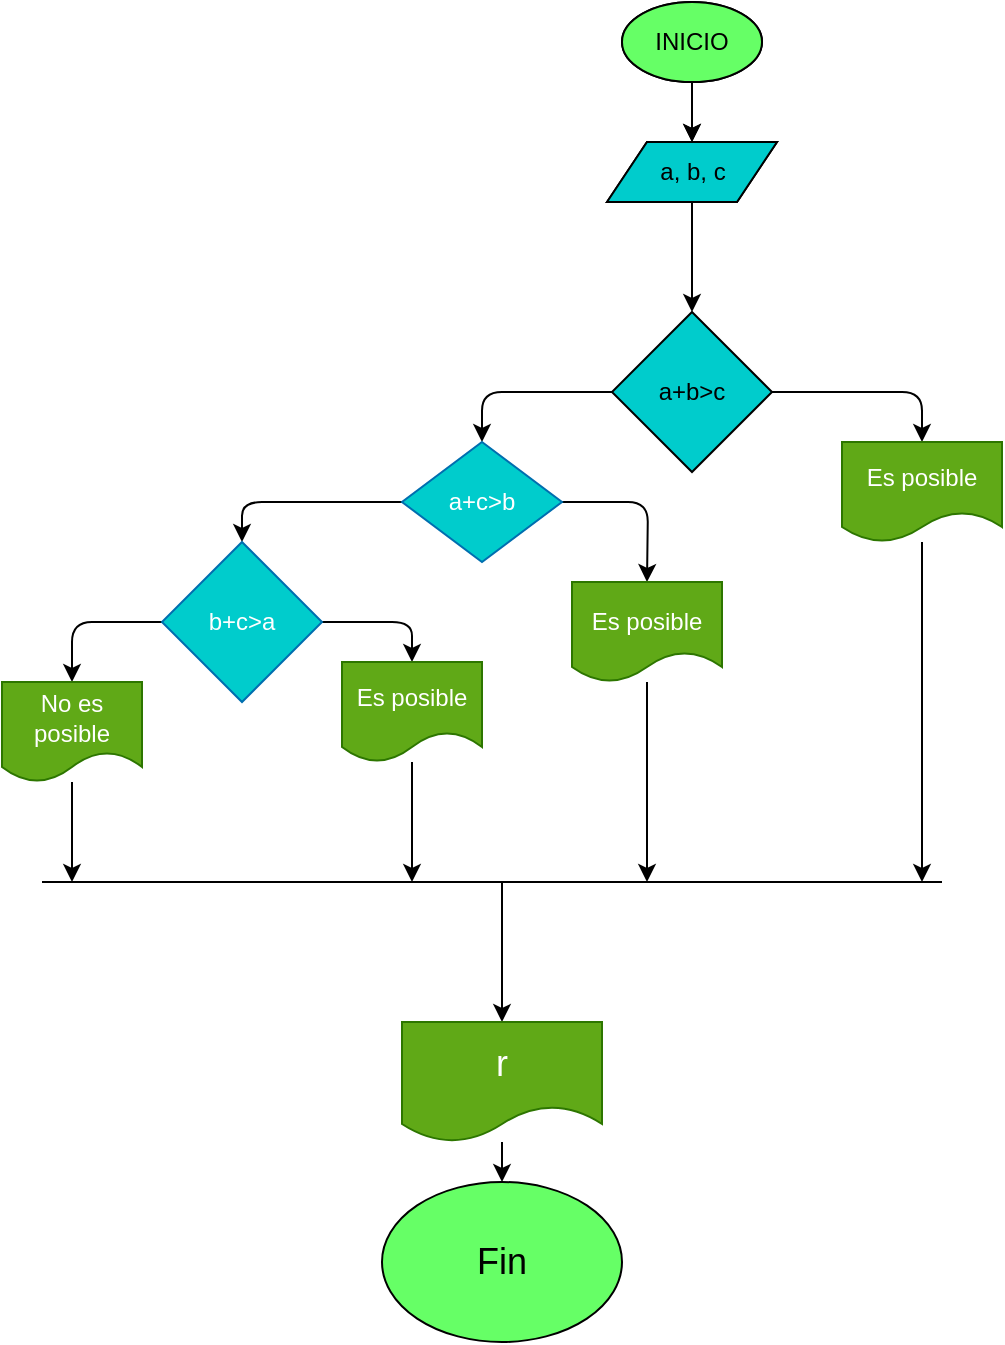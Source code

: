 <mxfile>
    <diagram id="58XMA-p-C20267B4mfxz" name="Página-1">
        <mxGraphModel dx="1324" dy="457" grid="1" gridSize="10" guides="1" tooltips="1" connect="1" arrows="1" fold="1" page="1" pageScale="1" pageWidth="850" pageHeight="1100" math="0" shadow="0">
            <root>
                <mxCell id="0"/>
                <mxCell id="1" parent="0"/>
                <mxCell id="4" value="" style="edgeStyle=none;html=1;" parent="1" source="2" target="3" edge="1">
                    <mxGeometry relative="1" as="geometry"/>
                </mxCell>
                <mxCell id="2" value="INICIO" style="ellipse;whiteSpace=wrap;html=1;fillColor=#66FF66;" parent="1" vertex="1">
                    <mxGeometry x="220" y="10" width="70" height="40" as="geometry"/>
                </mxCell>
                <mxCell id="3" value="a, b, c" style="shape=parallelogram;perimeter=parallelogramPerimeter;whiteSpace=wrap;html=1;fixedSize=1;fillColor=#00CCCC;" parent="1" vertex="1">
                    <mxGeometry x="212.5" y="80" width="85" height="30" as="geometry"/>
                </mxCell>
                <mxCell id="5" value="" style="edgeStyle=none;html=1;" edge="1" parent="1" source="6" target="8">
                    <mxGeometry relative="1" as="geometry"/>
                </mxCell>
                <mxCell id="6" value="INICIO" style="ellipse;whiteSpace=wrap;html=1;fillColor=#66FF66;" vertex="1" parent="1">
                    <mxGeometry x="220" y="10" width="70" height="40" as="geometry"/>
                </mxCell>
                <mxCell id="7" value="" style="edgeStyle=none;html=1;" edge="1" parent="1" source="8" target="11">
                    <mxGeometry relative="1" as="geometry"/>
                </mxCell>
                <mxCell id="8" value="a, b, c" style="shape=parallelogram;perimeter=parallelogramPerimeter;whiteSpace=wrap;html=1;fixedSize=1;fillColor=#00CCCC;" vertex="1" parent="1">
                    <mxGeometry x="212.5" y="80" width="85" height="30" as="geometry"/>
                </mxCell>
                <mxCell id="9" style="edgeStyle=none;html=1;entryX=0.5;entryY=0;entryDx=0;entryDy=0;" edge="1" parent="1" source="11" target="13">
                    <mxGeometry relative="1" as="geometry">
                        <Array as="points">
                            <mxPoint x="370" y="205"/>
                        </Array>
                    </mxGeometry>
                </mxCell>
                <mxCell id="10" style="edgeStyle=none;html=1;entryX=0.5;entryY=0;entryDx=0;entryDy=0;" edge="1" parent="1" source="11" target="16">
                    <mxGeometry relative="1" as="geometry">
                        <Array as="points">
                            <mxPoint x="150" y="205"/>
                        </Array>
                    </mxGeometry>
                </mxCell>
                <mxCell id="11" value="a+b&amp;gt;c" style="rhombus;whiteSpace=wrap;html=1;fillColor=#00CCCC;" vertex="1" parent="1">
                    <mxGeometry x="215" y="165" width="80" height="80" as="geometry"/>
                </mxCell>
                <mxCell id="12" style="edgeStyle=none;html=1;" edge="1" parent="1" source="13">
                    <mxGeometry relative="1" as="geometry">
                        <mxPoint x="370" y="450" as="targetPoint"/>
                    </mxGeometry>
                </mxCell>
                <mxCell id="13" value="Es posible" style="shape=document;whiteSpace=wrap;html=1;boundedLbl=1;fillColor=#60a917;fontColor=#ffffff;strokeColor=#2D7600;" vertex="1" parent="1">
                    <mxGeometry x="330" y="230" width="80" height="50" as="geometry"/>
                </mxCell>
                <mxCell id="14" style="edgeStyle=none;html=1;fontSize=18;entryX=0.5;entryY=0;entryDx=0;entryDy=0;" edge="1" parent="1" source="16" target="18">
                    <mxGeometry relative="1" as="geometry">
                        <mxPoint x="240" y="260" as="targetPoint"/>
                        <Array as="points">
                            <mxPoint x="233" y="260"/>
                        </Array>
                    </mxGeometry>
                </mxCell>
                <mxCell id="15" value="" style="edgeStyle=none;html=1;fontSize=12;" edge="1" parent="1" source="16" target="21">
                    <mxGeometry relative="1" as="geometry">
                        <Array as="points">
                            <mxPoint x="30" y="260"/>
                        </Array>
                    </mxGeometry>
                </mxCell>
                <mxCell id="16" value="a+c&amp;gt;b" style="rhombus;whiteSpace=wrap;html=1;fontFamily=Helvetica;fontSize=12;fontColor=#ffffff;align=center;strokeColor=#006EAF;fillColor=#00cccc;" vertex="1" parent="1">
                    <mxGeometry x="110" y="230" width="80" height="60" as="geometry"/>
                </mxCell>
                <mxCell id="17" style="edgeStyle=none;html=1;fontSize=12;" edge="1" parent="1" source="18">
                    <mxGeometry relative="1" as="geometry">
                        <mxPoint x="232.5" y="450" as="targetPoint"/>
                    </mxGeometry>
                </mxCell>
                <mxCell id="18" value="&lt;font style=&quot;font-size: 12px;&quot;&gt;Es posible&lt;/font&gt;" style="shape=document;whiteSpace=wrap;html=1;boundedLbl=1;fontSize=18;fillColor=#60a917;fontColor=#ffffff;strokeColor=#2D7600;" vertex="1" parent="1">
                    <mxGeometry x="195" y="300" width="75" height="50" as="geometry"/>
                </mxCell>
                <mxCell id="19" style="edgeStyle=none;html=1;entryX=0.5;entryY=0;entryDx=0;entryDy=0;fontSize=12;" edge="1" parent="1" source="21" target="23">
                    <mxGeometry relative="1" as="geometry">
                        <Array as="points">
                            <mxPoint x="115" y="320"/>
                        </Array>
                    </mxGeometry>
                </mxCell>
                <mxCell id="20" style="edgeStyle=none;html=1;fontSize=12;entryX=0.5;entryY=0;entryDx=0;entryDy=0;" edge="1" parent="1" source="21" target="25">
                    <mxGeometry relative="1" as="geometry">
                        <mxPoint x="-70" y="320" as="targetPoint"/>
                        <Array as="points">
                            <mxPoint x="-55" y="320"/>
                        </Array>
                    </mxGeometry>
                </mxCell>
                <mxCell id="21" value="b+c&amp;gt;a" style="rhombus;whiteSpace=wrap;html=1;fillColor=#00cccc;fontColor=#ffffff;strokeColor=#006EAF;" vertex="1" parent="1">
                    <mxGeometry x="-10" y="280" width="80" height="80" as="geometry"/>
                </mxCell>
                <mxCell id="22" style="edgeStyle=none;html=1;fontSize=12;" edge="1" parent="1" source="23">
                    <mxGeometry relative="1" as="geometry">
                        <mxPoint x="115" y="450" as="targetPoint"/>
                    </mxGeometry>
                </mxCell>
                <mxCell id="23" value="Es posible" style="shape=document;whiteSpace=wrap;html=1;boundedLbl=1;fontSize=12;fillColor=#60a917;fontColor=#ffffff;strokeColor=#2D7600;" vertex="1" parent="1">
                    <mxGeometry x="80" y="340" width="70" height="50" as="geometry"/>
                </mxCell>
                <mxCell id="24" style="edgeStyle=none;html=1;fontSize=12;" edge="1" parent="1" source="25">
                    <mxGeometry relative="1" as="geometry">
                        <mxPoint x="-55" y="450" as="targetPoint"/>
                    </mxGeometry>
                </mxCell>
                <mxCell id="25" value="No es posible" style="shape=document;whiteSpace=wrap;html=1;boundedLbl=1;fontSize=12;fillColor=#60a917;fontColor=#ffffff;strokeColor=#2D7600;" vertex="1" parent="1">
                    <mxGeometry x="-90" y="350" width="70" height="50" as="geometry"/>
                </mxCell>
                <mxCell id="26" value="" style="endArrow=none;html=1;fontSize=12;" edge="1" parent="1">
                    <mxGeometry width="50" height="50" relative="1" as="geometry">
                        <mxPoint x="-70" y="450" as="sourcePoint"/>
                        <mxPoint x="380" y="450" as="targetPoint"/>
                    </mxGeometry>
                </mxCell>
                <mxCell id="27" value="" style="endArrow=classic;html=1;fontSize=12;" edge="1" parent="1">
                    <mxGeometry width="50" height="50" relative="1" as="geometry">
                        <mxPoint x="160" y="450" as="sourcePoint"/>
                        <mxPoint x="160" y="520" as="targetPoint"/>
                    </mxGeometry>
                </mxCell>
                <mxCell id="28" style="edgeStyle=none;html=1;fontSize=18;" edge="1" parent="1" source="29" target="30">
                    <mxGeometry relative="1" as="geometry"/>
                </mxCell>
                <mxCell id="29" value="&lt;font style=&quot;font-size: 18px;&quot;&gt;r&lt;/font&gt;" style="shape=document;whiteSpace=wrap;html=1;boundedLbl=1;fontSize=12;fillColor=#60a917;fontColor=#ffffff;strokeColor=#2D7600;" vertex="1" parent="1">
                    <mxGeometry x="110" y="520" width="100" height="60" as="geometry"/>
                </mxCell>
                <mxCell id="30" value="Fin" style="ellipse;whiteSpace=wrap;html=1;fontSize=18;fillColor=#66ff66;" vertex="1" parent="1">
                    <mxGeometry x="100" y="600" width="120" height="80" as="geometry"/>
                </mxCell>
            </root>
        </mxGraphModel>
    </diagram>
</mxfile>